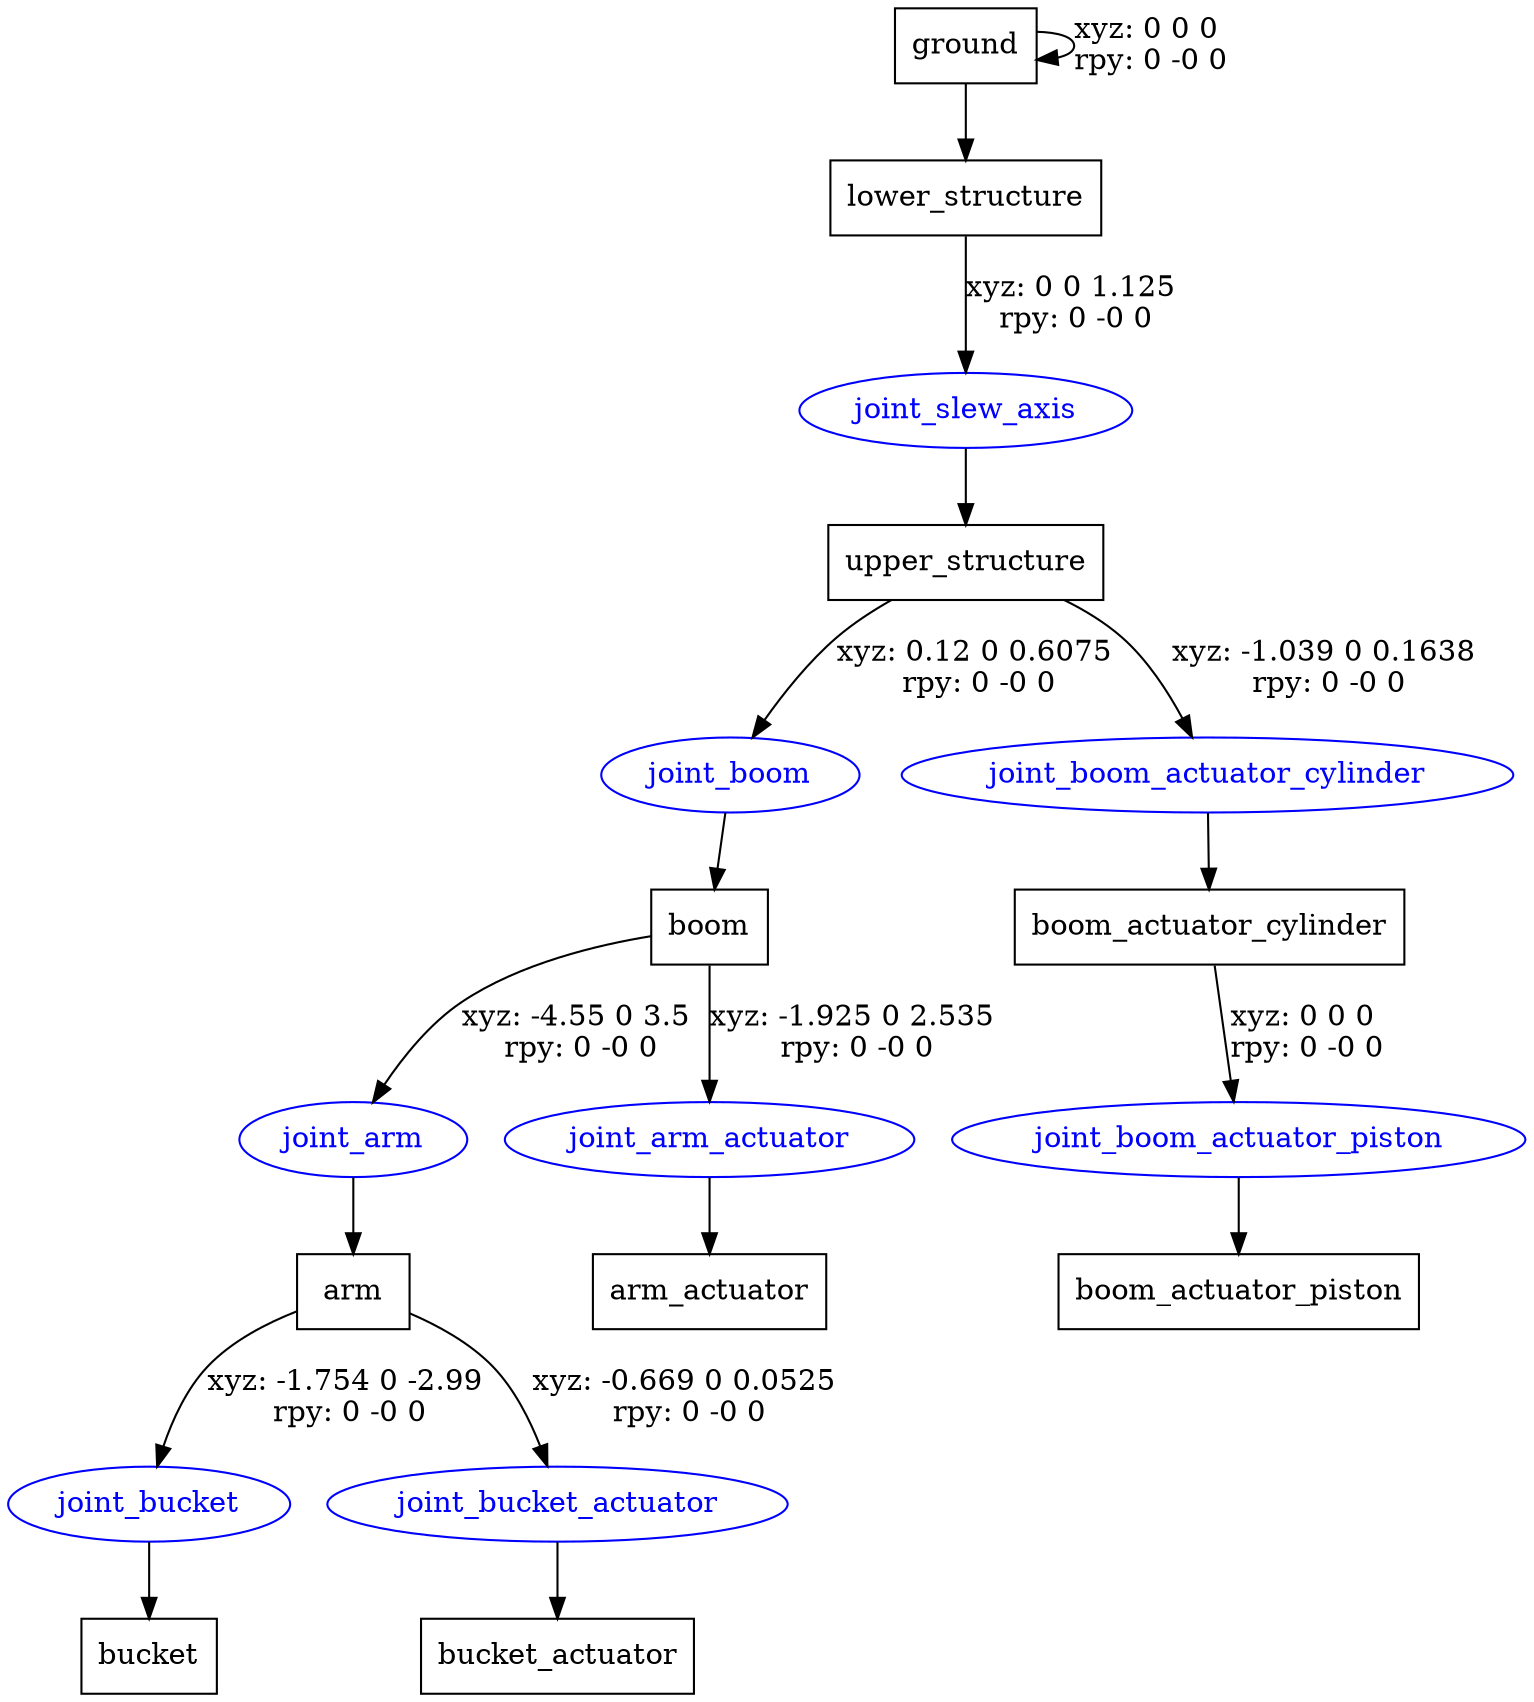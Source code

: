 digraph G {
node [shape=box];
"ground" [label="ground"];
"lower_structure" [label="lower_structure"];
"upper_structure" [label="upper_structure"];
"boom" [label="boom"];
"arm" [label="arm"];
"bucket" [label="bucket"];
"bucket_actuator" [label="bucket_actuator"];
"arm_actuator" [label="arm_actuator"];
"boom_actuator_cylinder" [label="boom_actuator_cylinder"];
"boom_actuator_piston" [label="boom_actuator_piston"];
node [shape=ellipse, color=blue, fontcolor=blue];
"ground" -> "ground" [label="xyz: 0 0 0 \nrpy: 0 -0 0"]
"ground" -> "lower_structure"
"lower_structure" -> "joint_slew_axis" [label="xyz: 0 0 1.125 \nrpy: 0 -0 0"]
"joint_slew_axis" -> "upper_structure"
"upper_structure" -> "joint_boom" [label="xyz: 0.12 0 0.6075 \nrpy: 0 -0 0"]
"joint_boom" -> "boom"
"boom" -> "joint_arm" [label="xyz: -4.55 0 3.5 \nrpy: 0 -0 0"]
"joint_arm" -> "arm"
"arm" -> "joint_bucket" [label="xyz: -1.754 0 -2.99 \nrpy: 0 -0 0"]
"joint_bucket" -> "bucket"
"arm" -> "joint_bucket_actuator" [label="xyz: -0.669 0 0.0525 \nrpy: 0 -0 0"]
"joint_bucket_actuator" -> "bucket_actuator"
"boom" -> "joint_arm_actuator" [label="xyz: -1.925 0 2.535 \nrpy: 0 -0 0"]
"joint_arm_actuator" -> "arm_actuator"
"upper_structure" -> "joint_boom_actuator_cylinder" [label="xyz: -1.039 0 0.1638 \nrpy: 0 -0 0"]
"joint_boom_actuator_cylinder" -> "boom_actuator_cylinder"
"boom_actuator_cylinder" -> "joint_boom_actuator_piston" [label="xyz: 0 0 0 \nrpy: 0 -0 0"]
"joint_boom_actuator_piston" -> "boom_actuator_piston"
}
